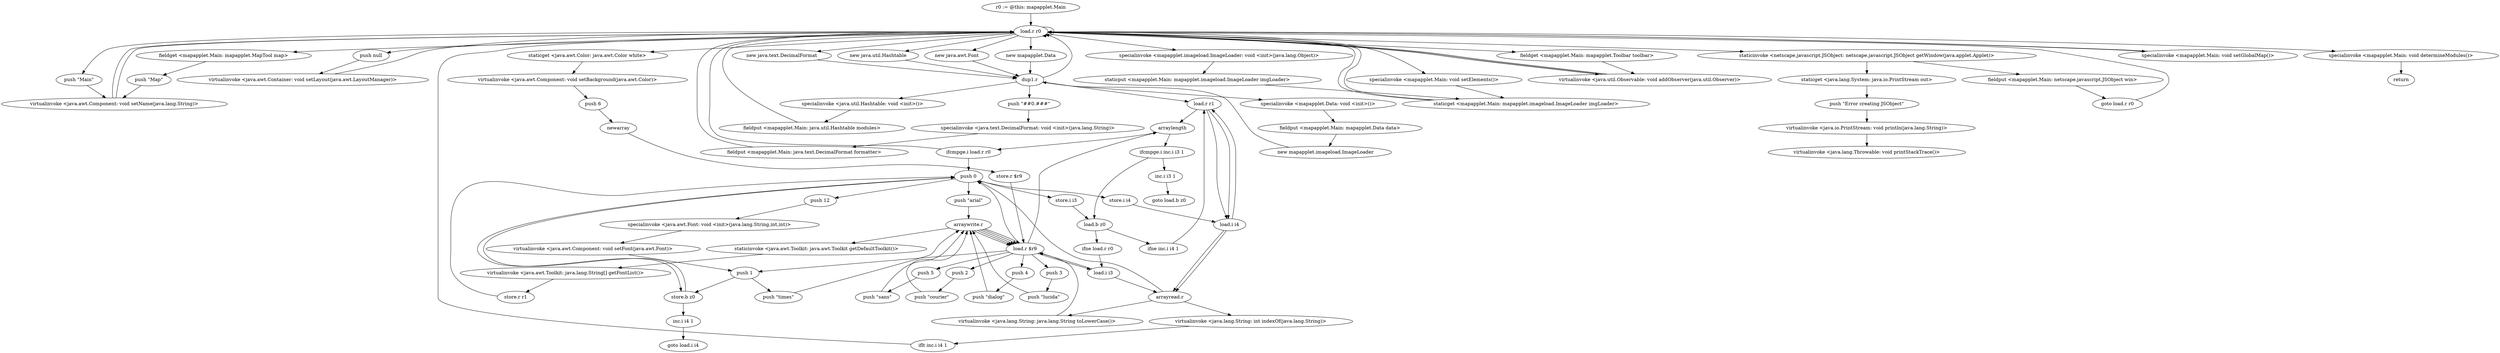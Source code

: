 digraph "" {
    "r0 := @this: mapapplet.Main"
    "load.r r0"
    "r0 := @this: mapapplet.Main"->"load.r r0";
    "push \"Main\""
    "load.r r0"->"push \"Main\"";
    "virtualinvoke <java.awt.Component: void setName(java.lang.String)>"
    "push \"Main\""->"virtualinvoke <java.awt.Component: void setName(java.lang.String)>";
    "virtualinvoke <java.awt.Component: void setName(java.lang.String)>"->"load.r r0";
    "push null"
    "load.r r0"->"push null";
    "virtualinvoke <java.awt.Container: void setLayout(java.awt.LayoutManager)>"
    "push null"->"virtualinvoke <java.awt.Container: void setLayout(java.awt.LayoutManager)>";
    "virtualinvoke <java.awt.Container: void setLayout(java.awt.LayoutManager)>"->"load.r r0";
    "new mapapplet.Data"
    "load.r r0"->"new mapapplet.Data";
    "dup1.r"
    "new mapapplet.Data"->"dup1.r";
    "specialinvoke <mapapplet.Data: void <init>()>"
    "dup1.r"->"specialinvoke <mapapplet.Data: void <init>()>";
    "fieldput <mapapplet.Main: mapapplet.Data data>"
    "specialinvoke <mapapplet.Data: void <init>()>"->"fieldput <mapapplet.Main: mapapplet.Data data>";
    "new mapapplet.imageload.ImageLoader"
    "fieldput <mapapplet.Main: mapapplet.Data data>"->"new mapapplet.imageload.ImageLoader";
    "new mapapplet.imageload.ImageLoader"->"dup1.r";
    "dup1.r"->"load.r r0";
    "specialinvoke <mapapplet.imageload.ImageLoader: void <init>(java.lang.Object)>"
    "load.r r0"->"specialinvoke <mapapplet.imageload.ImageLoader: void <init>(java.lang.Object)>";
    "staticput <mapapplet.Main: mapapplet.imageload.ImageLoader imgLoader>"
    "specialinvoke <mapapplet.imageload.ImageLoader: void <init>(java.lang.Object)>"->"staticput <mapapplet.Main: mapapplet.imageload.ImageLoader imgLoader>";
    "staticget <mapapplet.Main: mapapplet.imageload.ImageLoader imgLoader>"
    "staticput <mapapplet.Main: mapapplet.imageload.ImageLoader imgLoader>"->"staticget <mapapplet.Main: mapapplet.imageload.ImageLoader imgLoader>";
    "staticget <mapapplet.Main: mapapplet.imageload.ImageLoader imgLoader>"->"load.r r0";
    "virtualinvoke <java.util.Observable: void addObserver(java.util.Observer)>"
    "load.r r0"->"virtualinvoke <java.util.Observable: void addObserver(java.util.Observer)>";
    "virtualinvoke <java.util.Observable: void addObserver(java.util.Observer)>"->"load.r r0";
    "new java.text.DecimalFormat"
    "load.r r0"->"new java.text.DecimalFormat";
    "new java.text.DecimalFormat"->"dup1.r";
    "push \"##0.###\""
    "dup1.r"->"push \"##0.###\"";
    "specialinvoke <java.text.DecimalFormat: void <init>(java.lang.String)>"
    "push \"##0.###\""->"specialinvoke <java.text.DecimalFormat: void <init>(java.lang.String)>";
    "fieldput <mapapplet.Main: java.text.DecimalFormat formatter>"
    "specialinvoke <java.text.DecimalFormat: void <init>(java.lang.String)>"->"fieldput <mapapplet.Main: java.text.DecimalFormat formatter>";
    "fieldput <mapapplet.Main: java.text.DecimalFormat formatter>"->"load.r r0";
    "load.r r0"->"load.r r0";
    "staticinvoke <netscape.javascript.JSObject: netscape.javascript.JSObject getWindow(java.applet.Applet)>"
    "load.r r0"->"staticinvoke <netscape.javascript.JSObject: netscape.javascript.JSObject getWindow(java.applet.Applet)>";
    "fieldput <mapapplet.Main: netscape.javascript.JSObject win>"
    "staticinvoke <netscape.javascript.JSObject: netscape.javascript.JSObject getWindow(java.applet.Applet)>"->"fieldput <mapapplet.Main: netscape.javascript.JSObject win>";
    "goto load.r r0"
    "fieldput <mapapplet.Main: netscape.javascript.JSObject win>"->"goto load.r r0";
    "goto load.r r0"->"load.r r0";
    "new java.util.Hashtable"
    "load.r r0"->"new java.util.Hashtable";
    "new java.util.Hashtable"->"dup1.r";
    "specialinvoke <java.util.Hashtable: void <init>()>"
    "dup1.r"->"specialinvoke <java.util.Hashtable: void <init>()>";
    "fieldput <mapapplet.Main: java.util.Hashtable modules>"
    "specialinvoke <java.util.Hashtable: void <init>()>"->"fieldput <mapapplet.Main: java.util.Hashtable modules>";
    "fieldput <mapapplet.Main: java.util.Hashtable modules>"->"load.r r0";
    "staticget <java.awt.Color: java.awt.Color white>"
    "load.r r0"->"staticget <java.awt.Color: java.awt.Color white>";
    "virtualinvoke <java.awt.Component: void setBackground(java.awt.Color)>"
    "staticget <java.awt.Color: java.awt.Color white>"->"virtualinvoke <java.awt.Component: void setBackground(java.awt.Color)>";
    "push 6"
    "virtualinvoke <java.awt.Component: void setBackground(java.awt.Color)>"->"push 6";
    "newarray"
    "push 6"->"newarray";
    "store.r $r9"
    "newarray"->"store.r $r9";
    "load.r $r9"
    "store.r $r9"->"load.r $r9";
    "push 0"
    "load.r $r9"->"push 0";
    "push \"arial\""
    "push 0"->"push \"arial\"";
    "arraywrite.r"
    "push \"arial\""->"arraywrite.r";
    "arraywrite.r"->"load.r $r9";
    "push 1"
    "load.r $r9"->"push 1";
    "push \"times\""
    "push 1"->"push \"times\"";
    "push \"times\""->"arraywrite.r";
    "arraywrite.r"->"load.r $r9";
    "push 2"
    "load.r $r9"->"push 2";
    "push \"courier\""
    "push 2"->"push \"courier\"";
    "push \"courier\""->"arraywrite.r";
    "arraywrite.r"->"load.r $r9";
    "push 3"
    "load.r $r9"->"push 3";
    "push \"lucida\""
    "push 3"->"push \"lucida\"";
    "push \"lucida\""->"arraywrite.r";
    "arraywrite.r"->"load.r $r9";
    "push 4"
    "load.r $r9"->"push 4";
    "push \"dialog\""
    "push 4"->"push \"dialog\"";
    "push \"dialog\""->"arraywrite.r";
    "arraywrite.r"->"load.r $r9";
    "push 5"
    "load.r $r9"->"push 5";
    "push \"sans\""
    "push 5"->"push \"sans\"";
    "push \"sans\""->"arraywrite.r";
    "staticinvoke <java.awt.Toolkit: java.awt.Toolkit getDefaultToolkit()>"
    "arraywrite.r"->"staticinvoke <java.awt.Toolkit: java.awt.Toolkit getDefaultToolkit()>";
    "virtualinvoke <java.awt.Toolkit: java.lang.String[] getFontList()>"
    "staticinvoke <java.awt.Toolkit: java.awt.Toolkit getDefaultToolkit()>"->"virtualinvoke <java.awt.Toolkit: java.lang.String[] getFontList()>";
    "store.r r1"
    "virtualinvoke <java.awt.Toolkit: java.lang.String[] getFontList()>"->"store.r r1";
    "store.r r1"->"push 0";
    "store.b z0"
    "push 0"->"store.b z0";
    "store.b z0"->"push 0";
    "store.i i3"
    "push 0"->"store.i i3";
    "load.b z0"
    "store.i i3"->"load.b z0";
    "ifne load.r r0"
    "load.b z0"->"ifne load.r r0";
    "load.i i3"
    "ifne load.r r0"->"load.i i3";
    "load.i i3"->"load.r $r9";
    "arraylength"
    "load.r $r9"->"arraylength";
    "ifcmpge.i load.r r0"
    "arraylength"->"ifcmpge.i load.r r0";
    "ifcmpge.i load.r r0"->"push 0";
    "store.i i4"
    "push 0"->"store.i i4";
    "load.i i4"
    "store.i i4"->"load.i i4";
    "load.r r1"
    "load.i i4"->"load.r r1";
    "load.r r1"->"arraylength";
    "ifcmpge.i inc.i i3 1"
    "arraylength"->"ifcmpge.i inc.i i3 1";
    "ifcmpge.i inc.i i3 1"->"load.b z0";
    "ifne inc.i i4 1"
    "load.b z0"->"ifne inc.i i4 1";
    "ifne inc.i i4 1"->"load.r r1";
    "load.r r1"->"load.i i4";
    "arrayread.r"
    "load.i i4"->"arrayread.r";
    "virtualinvoke <java.lang.String: java.lang.String toLowerCase()>"
    "arrayread.r"->"virtualinvoke <java.lang.String: java.lang.String toLowerCase()>";
    "virtualinvoke <java.lang.String: java.lang.String toLowerCase()>"->"load.r $r9";
    "load.r $r9"->"load.i i3";
    "load.i i3"->"arrayread.r";
    "virtualinvoke <java.lang.String: int indexOf(java.lang.String)>"
    "arrayread.r"->"virtualinvoke <java.lang.String: int indexOf(java.lang.String)>";
    "iflt inc.i i4 1"
    "virtualinvoke <java.lang.String: int indexOf(java.lang.String)>"->"iflt inc.i i4 1";
    "iflt inc.i i4 1"->"load.r r0";
    "new java.awt.Font"
    "load.r r0"->"new java.awt.Font";
    "new java.awt.Font"->"dup1.r";
    "dup1.r"->"load.r r1";
    "load.r r1"->"load.i i4";
    "load.i i4"->"arrayread.r";
    "arrayread.r"->"push 0";
    "push 12"
    "push 0"->"push 12";
    "specialinvoke <java.awt.Font: void <init>(java.lang.String,int,int)>"
    "push 12"->"specialinvoke <java.awt.Font: void <init>(java.lang.String,int,int)>";
    "virtualinvoke <java.awt.Component: void setFont(java.awt.Font)>"
    "specialinvoke <java.awt.Font: void <init>(java.lang.String,int,int)>"->"virtualinvoke <java.awt.Component: void setFont(java.awt.Font)>";
    "virtualinvoke <java.awt.Component: void setFont(java.awt.Font)>"->"push 1";
    "push 1"->"store.b z0";
    "inc.i i4 1"
    "store.b z0"->"inc.i i4 1";
    "goto load.i i4"
    "inc.i i4 1"->"goto load.i i4";
    "inc.i i3 1"
    "ifcmpge.i inc.i i3 1"->"inc.i i3 1";
    "goto load.b z0"
    "inc.i i3 1"->"goto load.b z0";
    "ifcmpge.i load.r r0"->"load.r r0";
    "specialinvoke <mapapplet.Main: void setElements()>"
    "load.r r0"->"specialinvoke <mapapplet.Main: void setElements()>";
    "specialinvoke <mapapplet.Main: void setElements()>"->"staticget <mapapplet.Main: mapapplet.imageload.ImageLoader imgLoader>";
    "staticget <mapapplet.Main: mapapplet.imageload.ImageLoader imgLoader>"->"load.r r0";
    "fieldget <mapapplet.Main: mapapplet.Toolbar toolbar>"
    "load.r r0"->"fieldget <mapapplet.Main: mapapplet.Toolbar toolbar>";
    "fieldget <mapapplet.Main: mapapplet.Toolbar toolbar>"->"virtualinvoke <java.util.Observable: void addObserver(java.util.Observer)>";
    "virtualinvoke <java.util.Observable: void addObserver(java.util.Observer)>"->"load.r r0";
    "fieldget <mapapplet.Main: mapapplet.MapTool map>"
    "load.r r0"->"fieldget <mapapplet.Main: mapapplet.MapTool map>";
    "push \"Map\""
    "fieldget <mapapplet.Main: mapapplet.MapTool map>"->"push \"Map\"";
    "push \"Map\""->"virtualinvoke <java.awt.Component: void setName(java.lang.String)>";
    "virtualinvoke <java.awt.Component: void setName(java.lang.String)>"->"load.r r0";
    "specialinvoke <mapapplet.Main: void setGlobalMap()>"
    "load.r r0"->"specialinvoke <mapapplet.Main: void setGlobalMap()>";
    "specialinvoke <mapapplet.Main: void setGlobalMap()>"->"load.r r0";
    "specialinvoke <mapapplet.Main: void determineModules()>"
    "load.r r0"->"specialinvoke <mapapplet.Main: void determineModules()>";
    "return"
    "specialinvoke <mapapplet.Main: void determineModules()>"->"return";
    "staticget <java.lang.System: java.io.PrintStream out>"
    "staticinvoke <netscape.javascript.JSObject: netscape.javascript.JSObject getWindow(java.applet.Applet)>"->"staticget <java.lang.System: java.io.PrintStream out>";
    "push \"Error creating JSObject\""
    "staticget <java.lang.System: java.io.PrintStream out>"->"push \"Error creating JSObject\"";
    "virtualinvoke <java.io.PrintStream: void println(java.lang.String)>"
    "push \"Error creating JSObject\""->"virtualinvoke <java.io.PrintStream: void println(java.lang.String)>";
    "virtualinvoke <java.lang.Throwable: void printStackTrace()>"
    "virtualinvoke <java.io.PrintStream: void println(java.lang.String)>"->"virtualinvoke <java.lang.Throwable: void printStackTrace()>";
}

